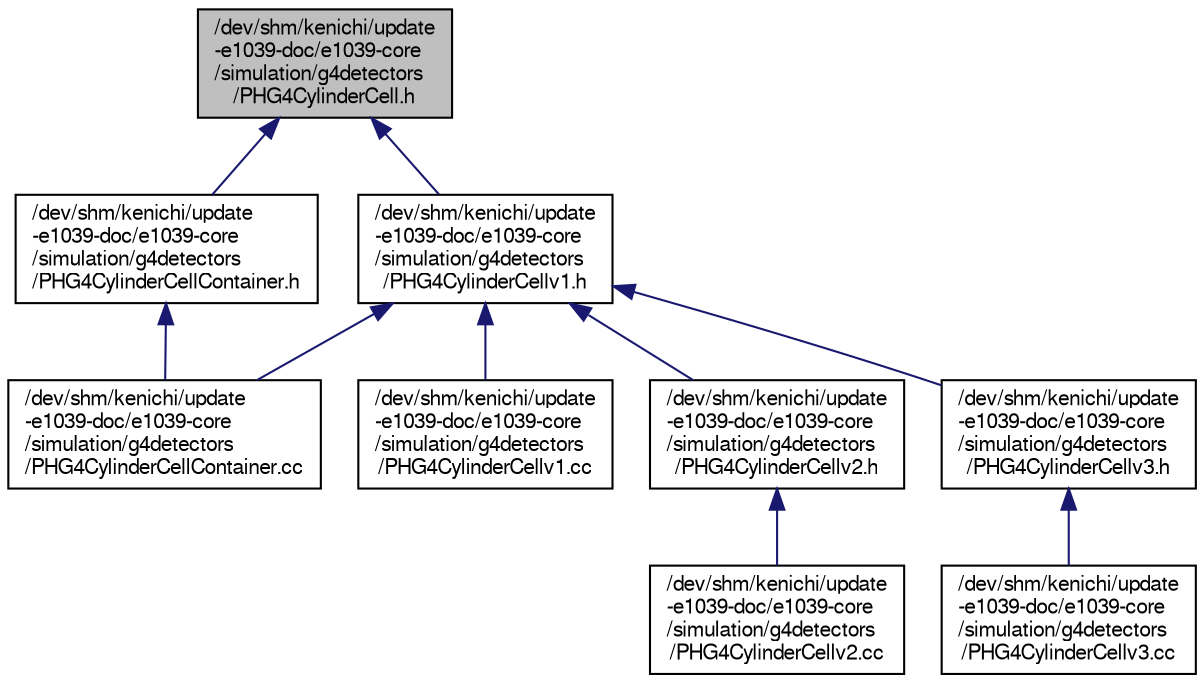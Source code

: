 digraph "/dev/shm/kenichi/update-e1039-doc/e1039-core/simulation/g4detectors/PHG4CylinderCell.h"
{
  bgcolor="transparent";
  edge [fontname="FreeSans",fontsize="10",labelfontname="FreeSans",labelfontsize="10"];
  node [fontname="FreeSans",fontsize="10",shape=record];
  Node1 [label="/dev/shm/kenichi/update\l-e1039-doc/e1039-core\l/simulation/g4detectors\l/PHG4CylinderCell.h",height=0.2,width=0.4,color="black", fillcolor="grey75", style="filled" fontcolor="black"];
  Node1 -> Node2 [dir="back",color="midnightblue",fontsize="10",style="solid",fontname="FreeSans"];
  Node2 [label="/dev/shm/kenichi/update\l-e1039-doc/e1039-core\l/simulation/g4detectors\l/PHG4CylinderCellContainer.h",height=0.2,width=0.4,color="black",URL="$dc/db6/PHG4CylinderCellContainer_8h.html"];
  Node2 -> Node3 [dir="back",color="midnightblue",fontsize="10",style="solid",fontname="FreeSans"];
  Node3 [label="/dev/shm/kenichi/update\l-e1039-doc/e1039-core\l/simulation/g4detectors\l/PHG4CylinderCellContainer.cc",height=0.2,width=0.4,color="black",URL="$d6/dfd/PHG4CylinderCellContainer_8cc.html"];
  Node1 -> Node4 [dir="back",color="midnightblue",fontsize="10",style="solid",fontname="FreeSans"];
  Node4 [label="/dev/shm/kenichi/update\l-e1039-doc/e1039-core\l/simulation/g4detectors\l/PHG4CylinderCellv1.h",height=0.2,width=0.4,color="black",URL="$d1/d3b/PHG4CylinderCellv1_8h.html"];
  Node4 -> Node3 [dir="back",color="midnightblue",fontsize="10",style="solid",fontname="FreeSans"];
  Node4 -> Node5 [dir="back",color="midnightblue",fontsize="10",style="solid",fontname="FreeSans"];
  Node5 [label="/dev/shm/kenichi/update\l-e1039-doc/e1039-core\l/simulation/g4detectors\l/PHG4CylinderCellv1.cc",height=0.2,width=0.4,color="black",URL="$dd/da9/PHG4CylinderCellv1_8cc.html"];
  Node4 -> Node6 [dir="back",color="midnightblue",fontsize="10",style="solid",fontname="FreeSans"];
  Node6 [label="/dev/shm/kenichi/update\l-e1039-doc/e1039-core\l/simulation/g4detectors\l/PHG4CylinderCellv2.h",height=0.2,width=0.4,color="black",URL="$d3/dc3/PHG4CylinderCellv2_8h.html"];
  Node6 -> Node7 [dir="back",color="midnightblue",fontsize="10",style="solid",fontname="FreeSans"];
  Node7 [label="/dev/shm/kenichi/update\l-e1039-doc/e1039-core\l/simulation/g4detectors\l/PHG4CylinderCellv2.cc",height=0.2,width=0.4,color="black",URL="$d3/d0e/PHG4CylinderCellv2_8cc.html"];
  Node4 -> Node8 [dir="back",color="midnightblue",fontsize="10",style="solid",fontname="FreeSans"];
  Node8 [label="/dev/shm/kenichi/update\l-e1039-doc/e1039-core\l/simulation/g4detectors\l/PHG4CylinderCellv3.h",height=0.2,width=0.4,color="black",URL="$da/ded/PHG4CylinderCellv3_8h.html"];
  Node8 -> Node9 [dir="back",color="midnightblue",fontsize="10",style="solid",fontname="FreeSans"];
  Node9 [label="/dev/shm/kenichi/update\l-e1039-doc/e1039-core\l/simulation/g4detectors\l/PHG4CylinderCellv3.cc",height=0.2,width=0.4,color="black",URL="$d3/d19/PHG4CylinderCellv3_8cc.html"];
}
